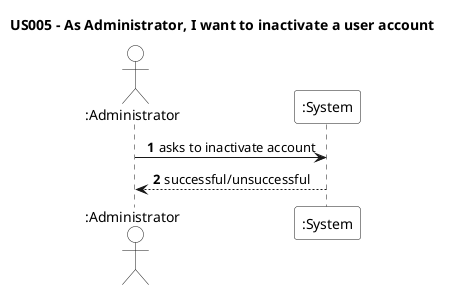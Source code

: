 @startuml

skinparam sequenceMessageAlign center
autonumber

title US005 - As Administrator, I want to inactivate a user account

actor ":Administrator" as Admin #white
participant ":System" as System #white

Admin -> System: asks to inactivate account
Admin <-- System: successful/unsuccessful

@enduml